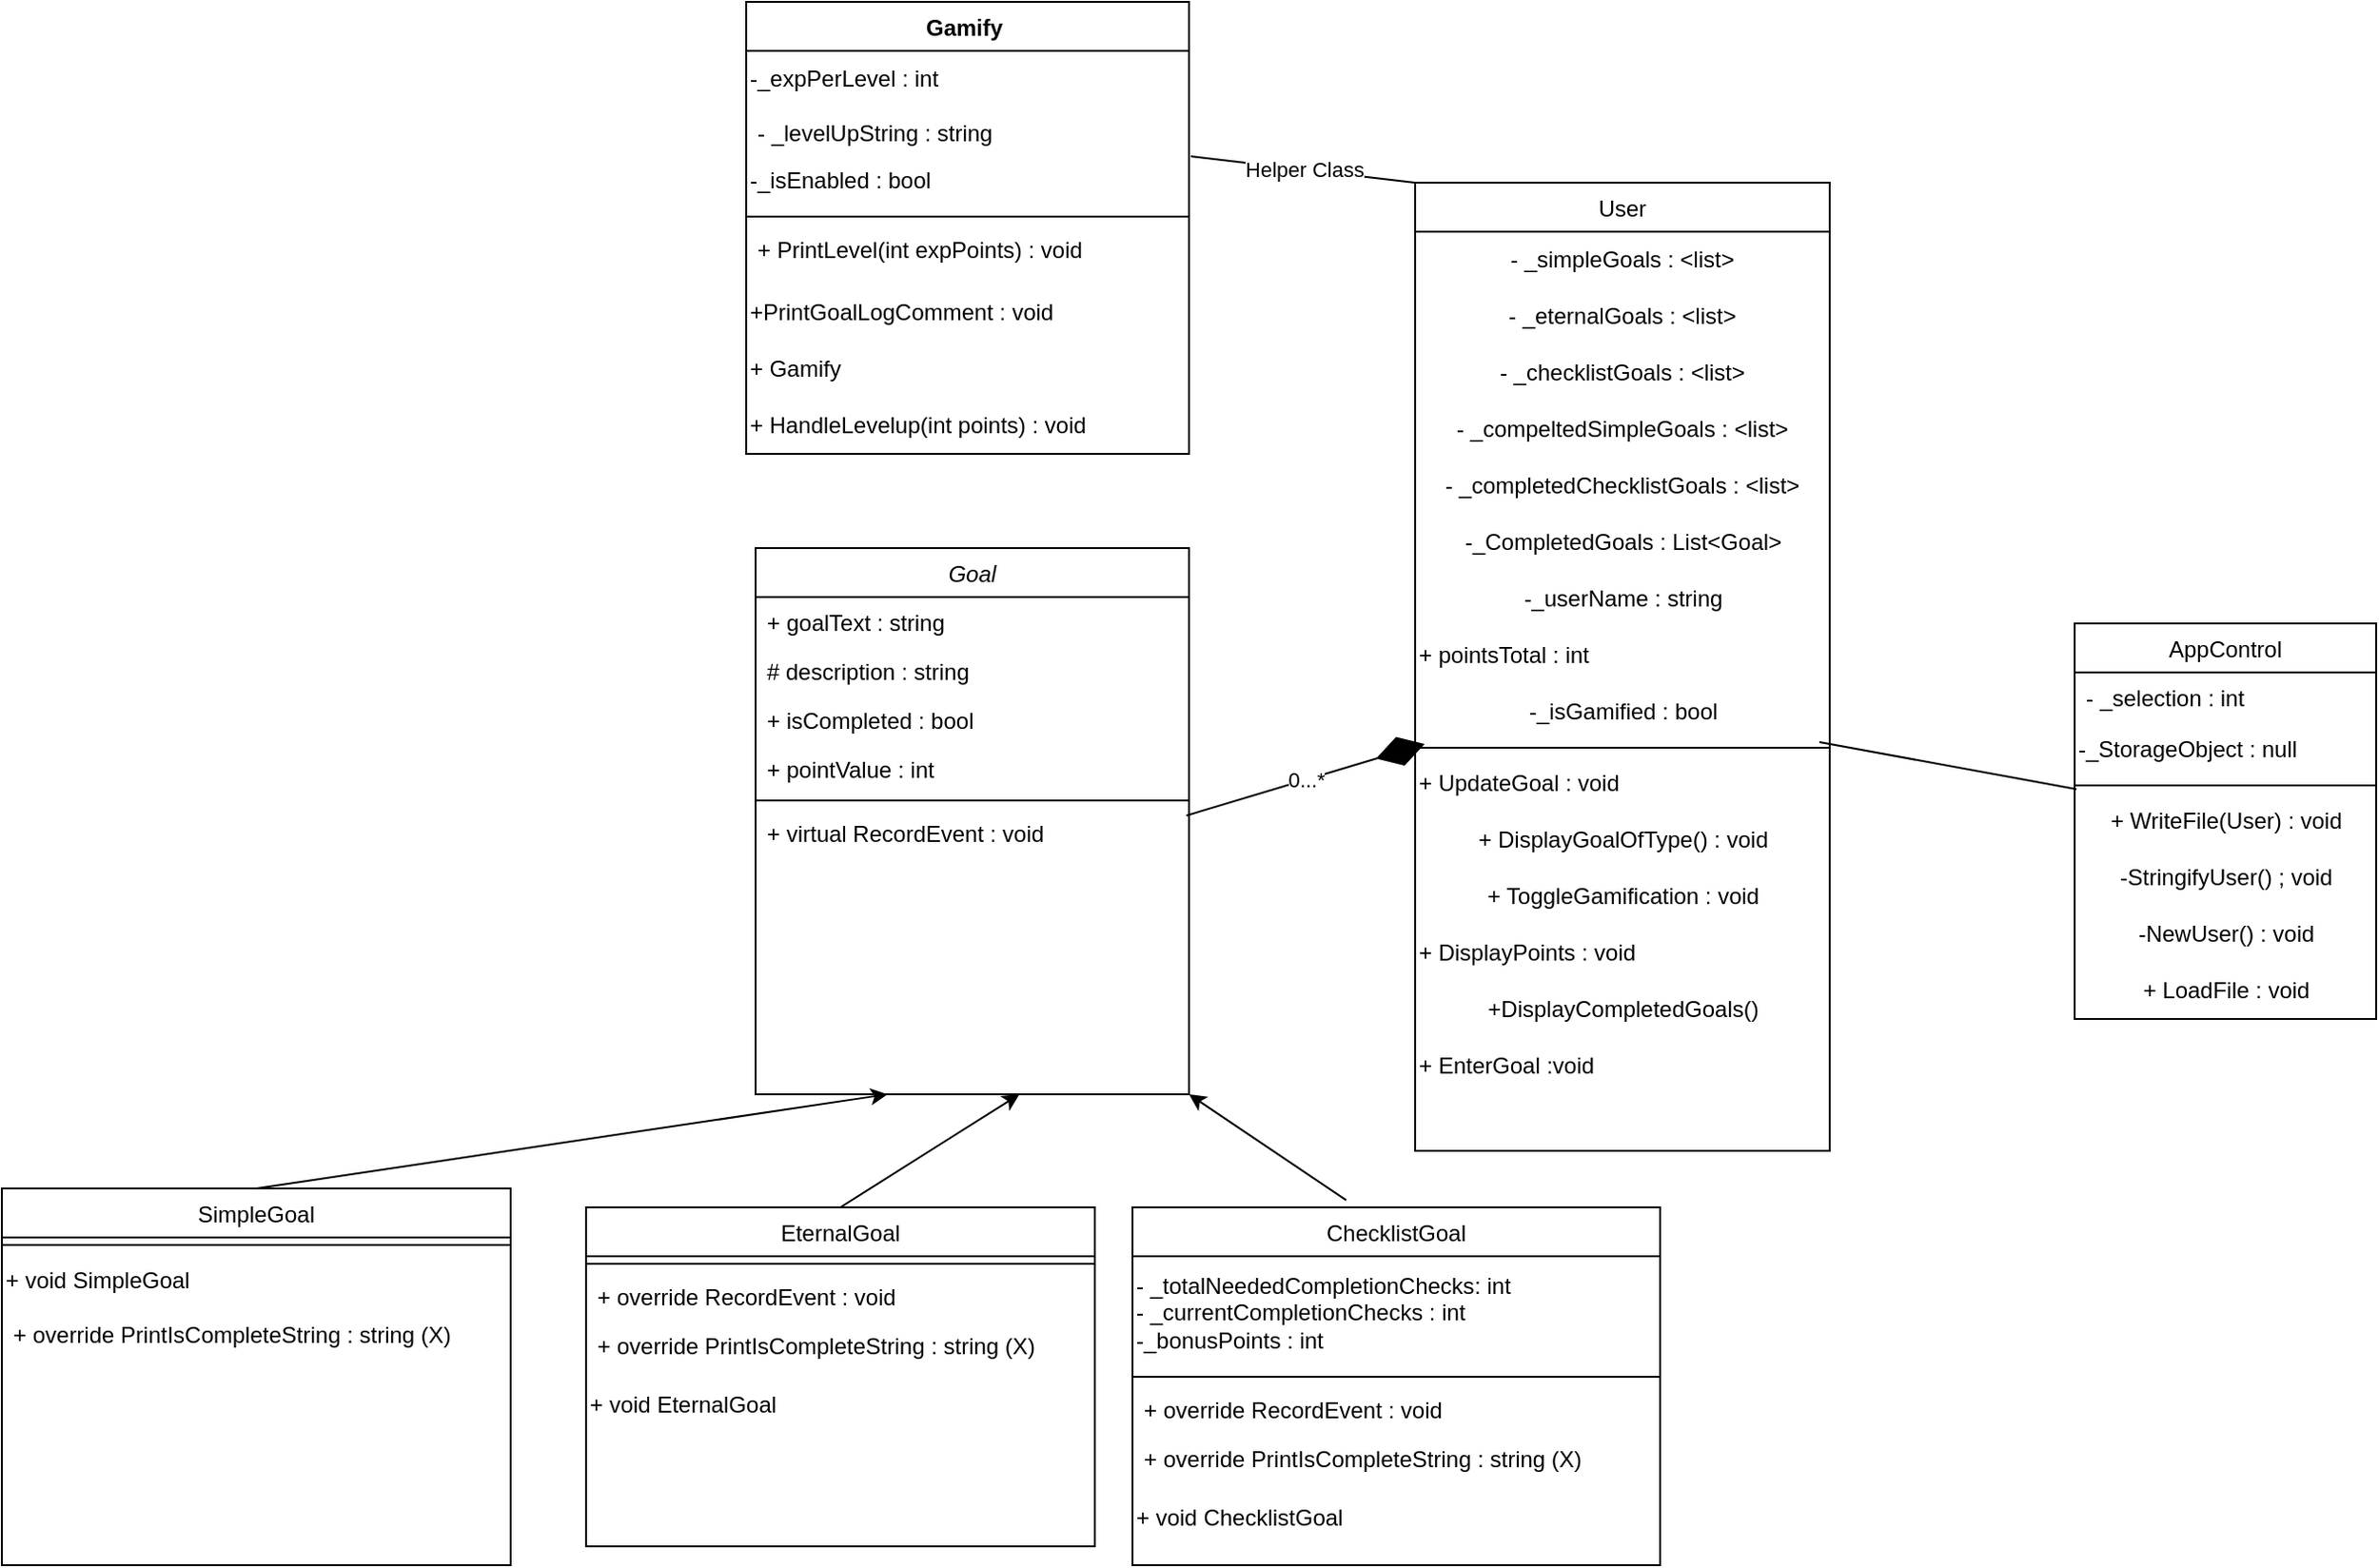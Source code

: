 <mxfile version="20.8.16" type="device"><diagram id="C5RBs43oDa-KdzZeNtuy" name="Page-1"><mxGraphModel dx="1556" dy="1890" grid="1" gridSize="10" guides="1" tooltips="1" connect="1" arrows="1" fold="1" page="1" pageScale="1" pageWidth="827" pageHeight="1169" math="0" shadow="0"><root><mxCell id="WIyWlLk6GJQsqaUBKTNV-0"/><mxCell id="WIyWlLk6GJQsqaUBKTNV-1" parent="WIyWlLk6GJQsqaUBKTNV-0"/><mxCell id="zkfFHV4jXpPFQw0GAbJ--0" value="Goal" style="swimlane;fontStyle=2;align=center;verticalAlign=top;childLayout=stackLayout;horizontal=1;startSize=26;horizontalStack=0;resizeParent=1;resizeLast=0;collapsible=1;marginBottom=0;rounded=0;shadow=0;strokeWidth=1;" parent="WIyWlLk6GJQsqaUBKTNV-1" vertex="1"><mxGeometry x="100" y="100" width="230" height="290" as="geometry"><mxRectangle x="220" y="120" width="160" height="26" as="alternateBounds"/></mxGeometry></mxCell><mxCell id="zkfFHV4jXpPFQw0GAbJ--1" value="+ goalText : string" style="text;align=left;verticalAlign=top;spacingLeft=4;spacingRight=4;overflow=hidden;rotatable=0;points=[[0,0.5],[1,0.5]];portConstraint=eastwest;" parent="zkfFHV4jXpPFQw0GAbJ--0" vertex="1"><mxGeometry y="26" width="230" height="26" as="geometry"/></mxCell><mxCell id="zkfFHV4jXpPFQw0GAbJ--2" value="# description : string" style="text;align=left;verticalAlign=top;spacingLeft=4;spacingRight=4;overflow=hidden;rotatable=0;points=[[0,0.5],[1,0.5]];portConstraint=eastwest;rounded=0;shadow=0;html=0;" parent="zkfFHV4jXpPFQw0GAbJ--0" vertex="1"><mxGeometry y="52" width="230" height="26" as="geometry"/></mxCell><mxCell id="zkfFHV4jXpPFQw0GAbJ--3" value="+ isCompleted : bool" style="text;align=left;verticalAlign=top;spacingLeft=4;spacingRight=4;overflow=hidden;rotatable=0;points=[[0,0.5],[1,0.5]];portConstraint=eastwest;rounded=0;shadow=0;html=0;" parent="zkfFHV4jXpPFQw0GAbJ--0" vertex="1"><mxGeometry y="78" width="230" height="26" as="geometry"/></mxCell><mxCell id="_ifxShWQT4Q2dJpy1fx1-0" value="+ pointValue : int" style="text;align=left;verticalAlign=top;spacingLeft=4;spacingRight=4;overflow=hidden;rotatable=0;points=[[0,0.5],[1,0.5]];portConstraint=eastwest;rounded=0;shadow=0;html=0;" parent="zkfFHV4jXpPFQw0GAbJ--0" vertex="1"><mxGeometry y="104" width="230" height="26" as="geometry"/></mxCell><mxCell id="zkfFHV4jXpPFQw0GAbJ--4" value="" style="line;html=1;strokeWidth=1;align=left;verticalAlign=middle;spacingTop=-1;spacingLeft=3;spacingRight=3;rotatable=0;labelPosition=right;points=[];portConstraint=eastwest;" parent="zkfFHV4jXpPFQw0GAbJ--0" vertex="1"><mxGeometry y="130" width="230" height="8" as="geometry"/></mxCell><mxCell id="zkfFHV4jXpPFQw0GAbJ--5" value="+ virtual RecordEvent : void" style="text;align=left;verticalAlign=top;spacingLeft=4;spacingRight=4;overflow=hidden;rotatable=0;points=[[0,0.5],[1,0.5]];portConstraint=eastwest;" parent="zkfFHV4jXpPFQw0GAbJ--0" vertex="1"><mxGeometry y="138" width="230" height="26" as="geometry"/></mxCell><mxCell id="zkfFHV4jXpPFQw0GAbJ--6" value="SimpleGoal" style="swimlane;fontStyle=0;align=center;verticalAlign=top;childLayout=stackLayout;horizontal=1;startSize=26;horizontalStack=0;resizeParent=1;resizeLast=0;collapsible=1;marginBottom=0;rounded=0;shadow=0;strokeWidth=1;" parent="WIyWlLk6GJQsqaUBKTNV-1" vertex="1"><mxGeometry x="-300" y="440" width="270" height="200" as="geometry"><mxRectangle x="130" y="380" width="160" height="26" as="alternateBounds"/></mxGeometry></mxCell><mxCell id="zkfFHV4jXpPFQw0GAbJ--9" value="" style="line;html=1;strokeWidth=1;align=left;verticalAlign=middle;spacingTop=-1;spacingLeft=3;spacingRight=3;rotatable=0;labelPosition=right;points=[];portConstraint=eastwest;" parent="zkfFHV4jXpPFQw0GAbJ--6" vertex="1"><mxGeometry y="26" width="270" height="8" as="geometry"/></mxCell><mxCell id="cuyV9CwbUieI5pDrCBcZ-18" value="+ void SimpleGoal" style="text;html=1;align=left;verticalAlign=middle;resizable=0;points=[];autosize=1;strokeColor=none;fillColor=none;" parent="zkfFHV4jXpPFQw0GAbJ--6" vertex="1"><mxGeometry y="34" width="270" height="30" as="geometry"/></mxCell><mxCell id="rXGiOLtF5UAOlTbNId0P-4" value="+ override PrintIsCompleteString : string (X)" style="text;align=left;verticalAlign=top;spacingLeft=4;spacingRight=4;overflow=hidden;rotatable=0;points=[[0,0.5],[1,0.5]];portConstraint=eastwest;" vertex="1" parent="zkfFHV4jXpPFQw0GAbJ--6"><mxGeometry y="64" width="270" height="30" as="geometry"/></mxCell><mxCell id="zkfFHV4jXpPFQw0GAbJ--13" value="ChecklistGoal" style="swimlane;fontStyle=0;align=center;verticalAlign=top;childLayout=stackLayout;horizontal=1;startSize=26;horizontalStack=0;resizeParent=1;resizeLast=0;collapsible=1;marginBottom=0;rounded=0;shadow=0;strokeWidth=1;" parent="WIyWlLk6GJQsqaUBKTNV-1" vertex="1"><mxGeometry x="300" y="450" width="280" height="190" as="geometry"><mxRectangle x="340" y="380" width="170" height="26" as="alternateBounds"/></mxGeometry></mxCell><mxCell id="cuyV9CwbUieI5pDrCBcZ-4" value="-&amp;nbsp;_totalNeededCompletionChecks&lt;span style=&quot;background-color: initial;&quot;&gt;: int&lt;/span&gt;&lt;br&gt;- _currentCompletionChecks&amp;nbsp;: int&lt;br&gt;-_bonusPoints : int" style="text;html=1;align=left;verticalAlign=middle;resizable=0;points=[];autosize=1;strokeColor=none;fillColor=none;" parent="zkfFHV4jXpPFQw0GAbJ--13" vertex="1"><mxGeometry y="26" width="280" height="60" as="geometry"/></mxCell><mxCell id="cuyV9CwbUieI5pDrCBcZ-15" value="" style="line;strokeWidth=1;fillColor=none;align=left;verticalAlign=middle;spacingTop=-1;spacingLeft=3;spacingRight=3;rotatable=0;labelPosition=right;points=[];portConstraint=eastwest;strokeColor=inherit;" parent="zkfFHV4jXpPFQw0GAbJ--13" vertex="1"><mxGeometry y="86" width="280" height="8" as="geometry"/></mxCell><mxCell id="cuyV9CwbUieI5pDrCBcZ-13" value="+ override RecordEvent : void" style="text;align=left;verticalAlign=top;spacingLeft=4;spacingRight=4;overflow=hidden;rotatable=0;points=[[0,0.5],[1,0.5]];portConstraint=eastwest;" parent="zkfFHV4jXpPFQw0GAbJ--13" vertex="1"><mxGeometry y="94" width="280" height="26" as="geometry"/></mxCell><mxCell id="cuyV9CwbUieI5pDrCBcZ-14" value="+ override PrintIsCompleteString : string (X)" style="text;align=left;verticalAlign=top;spacingLeft=4;spacingRight=4;overflow=hidden;rotatable=0;points=[[0,0.5],[1,0.5]];portConstraint=eastwest;" parent="zkfFHV4jXpPFQw0GAbJ--13" vertex="1"><mxGeometry y="120" width="280" height="30" as="geometry"/></mxCell><mxCell id="cuyV9CwbUieI5pDrCBcZ-17" value="+ void ChecklistGoal" style="text;html=1;align=left;verticalAlign=middle;resizable=0;points=[];autosize=1;strokeColor=none;fillColor=none;" parent="zkfFHV4jXpPFQw0GAbJ--13" vertex="1"><mxGeometry y="150" width="280" height="30" as="geometry"/></mxCell><mxCell id="_ifxShWQT4Q2dJpy1fx1-2" value="User" style="swimlane;fontStyle=0;align=center;verticalAlign=top;childLayout=stackLayout;horizontal=1;startSize=26;horizontalStack=0;resizeParent=1;resizeLast=0;collapsible=1;marginBottom=0;rounded=0;shadow=0;strokeWidth=1;" parent="WIyWlLk6GJQsqaUBKTNV-1" vertex="1"><mxGeometry x="450" y="-94" width="220" height="514" as="geometry"><mxRectangle x="220" y="120" width="160" height="26" as="alternateBounds"/></mxGeometry></mxCell><mxCell id="_ifxShWQT4Q2dJpy1fx1-31" value="- _simpleGoals : &amp;lt;list&amp;gt;" style="text;html=1;strokeColor=none;fillColor=none;align=center;verticalAlign=middle;whiteSpace=wrap;rounded=0;movable=1;resizable=1;rotatable=1;deletable=1;editable=1;connectable=1;" parent="_ifxShWQT4Q2dJpy1fx1-2" vertex="1"><mxGeometry y="26" width="220" height="30" as="geometry"/></mxCell><mxCell id="_ifxShWQT4Q2dJpy1fx1-34" value="- _eternalGoals : &amp;lt;list&amp;gt;" style="text;html=1;strokeColor=none;fillColor=none;align=center;verticalAlign=middle;whiteSpace=wrap;rounded=0;movable=1;resizable=1;rotatable=1;deletable=1;editable=1;connectable=1;" parent="_ifxShWQT4Q2dJpy1fx1-2" vertex="1"><mxGeometry y="56" width="220" height="30" as="geometry"/></mxCell><mxCell id="_ifxShWQT4Q2dJpy1fx1-35" value="- _checklistGoals : &amp;lt;list&amp;gt;" style="text;html=1;strokeColor=none;fillColor=none;align=center;verticalAlign=middle;whiteSpace=wrap;rounded=0;movable=1;resizable=1;rotatable=1;deletable=1;editable=1;connectable=1;" parent="_ifxShWQT4Q2dJpy1fx1-2" vertex="1"><mxGeometry y="86" width="220" height="30" as="geometry"/></mxCell><mxCell id="rXGiOLtF5UAOlTbNId0P-7" value="- _compeltedSimpleGoals : &amp;lt;list&amp;gt;" style="text;html=1;strokeColor=none;fillColor=none;align=center;verticalAlign=middle;whiteSpace=wrap;rounded=0;movable=1;resizable=1;rotatable=1;deletable=1;editable=1;connectable=1;" vertex="1" parent="_ifxShWQT4Q2dJpy1fx1-2"><mxGeometry y="116" width="220" height="30" as="geometry"/></mxCell><mxCell id="rXGiOLtF5UAOlTbNId0P-9" value="- _completedChecklistGoals : &amp;lt;list&amp;gt;" style="text;html=1;strokeColor=none;fillColor=none;align=center;verticalAlign=middle;whiteSpace=wrap;rounded=0;movable=1;resizable=1;rotatable=1;deletable=1;editable=1;connectable=1;" vertex="1" parent="_ifxShWQT4Q2dJpy1fx1-2"><mxGeometry y="146" width="220" height="30" as="geometry"/></mxCell><mxCell id="rXGiOLtF5UAOlTbNId0P-5" value="-_CompletedGoals : List&amp;lt;Goal&amp;gt;" style="text;html=1;align=center;verticalAlign=middle;resizable=0;points=[];autosize=1;strokeColor=none;fillColor=none;" vertex="1" parent="_ifxShWQT4Q2dJpy1fx1-2"><mxGeometry y="176" width="220" height="30" as="geometry"/></mxCell><mxCell id="rXGiOLtF5UAOlTbNId0P-2" value="-_userName : string" style="text;html=1;align=center;verticalAlign=middle;resizable=0;points=[];autosize=1;strokeColor=none;fillColor=none;" vertex="1" parent="_ifxShWQT4Q2dJpy1fx1-2"><mxGeometry y="206" width="220" height="30" as="geometry"/></mxCell><mxCell id="_ifxShWQT4Q2dJpy1fx1-36" value="+ pointsTotal : int" style="text;html=1;strokeColor=none;fillColor=none;align=left;verticalAlign=middle;whiteSpace=wrap;rounded=0;movable=1;resizable=1;rotatable=1;deletable=1;editable=1;connectable=1;" parent="_ifxShWQT4Q2dJpy1fx1-2" vertex="1"><mxGeometry y="236" width="220" height="30" as="geometry"/></mxCell><mxCell id="rXGiOLtF5UAOlTbNId0P-0" value="-_isGamified : bool" style="text;html=1;align=center;verticalAlign=middle;resizable=0;points=[];autosize=1;strokeColor=none;fillColor=none;" vertex="1" parent="_ifxShWQT4Q2dJpy1fx1-2"><mxGeometry y="266" width="220" height="30" as="geometry"/></mxCell><mxCell id="_ifxShWQT4Q2dJpy1fx1-8" value="" style="line;html=1;strokeWidth=1;align=left;verticalAlign=middle;spacingTop=-1;spacingLeft=3;spacingRight=3;rotatable=0;labelPosition=right;points=[];portConstraint=eastwest;" parent="_ifxShWQT4Q2dJpy1fx1-2" vertex="1"><mxGeometry y="296" width="220" height="8" as="geometry"/></mxCell><mxCell id="_ifxShWQT4Q2dJpy1fx1-39" value="+ UpdateGoal : void" style="text;html=1;strokeColor=none;fillColor=none;align=left;verticalAlign=middle;whiteSpace=wrap;rounded=0;" parent="_ifxShWQT4Q2dJpy1fx1-2" vertex="1"><mxGeometry y="304" width="220" height="30" as="geometry"/></mxCell><mxCell id="cuyV9CwbUieI5pDrCBcZ-7" value="+ DisplayGoalOfType() : void" style="text;html=1;align=center;verticalAlign=middle;resizable=0;points=[];autosize=1;strokeColor=none;fillColor=none;" parent="_ifxShWQT4Q2dJpy1fx1-2" vertex="1"><mxGeometry y="334" width="220" height="30" as="geometry"/></mxCell><mxCell id="rXGiOLtF5UAOlTbNId0P-10" value="+ ToggleGamification : void" style="text;html=1;align=center;verticalAlign=middle;resizable=0;points=[];autosize=1;strokeColor=none;fillColor=none;" vertex="1" parent="_ifxShWQT4Q2dJpy1fx1-2"><mxGeometry y="364" width="220" height="30" as="geometry"/></mxCell><mxCell id="cuyV9CwbUieI5pDrCBcZ-6" value="+ DisplayPoints : void" style="text;html=1;align=left;verticalAlign=middle;resizable=0;points=[];autosize=1;strokeColor=none;fillColor=none;" parent="_ifxShWQT4Q2dJpy1fx1-2" vertex="1"><mxGeometry y="394" width="220" height="30" as="geometry"/></mxCell><mxCell id="rXGiOLtF5UAOlTbNId0P-6" value="+DisplayCompletedGoals()" style="text;html=1;align=center;verticalAlign=middle;resizable=0;points=[];autosize=1;strokeColor=none;fillColor=none;" vertex="1" parent="_ifxShWQT4Q2dJpy1fx1-2"><mxGeometry y="424" width="220" height="30" as="geometry"/></mxCell><mxCell id="_ifxShWQT4Q2dJpy1fx1-38" value="+ EnterGoal :void" style="text;html=1;strokeColor=none;fillColor=none;align=left;verticalAlign=middle;whiteSpace=wrap;rounded=0;" parent="_ifxShWQT4Q2dJpy1fx1-2" vertex="1"><mxGeometry y="454" width="220" height="30" as="geometry"/></mxCell><mxCell id="_ifxShWQT4Q2dJpy1fx1-13" value="AppControl" style="swimlane;fontStyle=0;align=center;verticalAlign=top;childLayout=stackLayout;horizontal=1;startSize=26;horizontalStack=0;resizeParent=1;resizeLast=0;collapsible=1;marginBottom=0;rounded=0;shadow=0;strokeWidth=1;" parent="WIyWlLk6GJQsqaUBKTNV-1" vertex="1"><mxGeometry x="800" y="140" width="160" height="210" as="geometry"><mxRectangle x="220" y="120" width="160" height="26" as="alternateBounds"/></mxGeometry></mxCell><mxCell id="_ifxShWQT4Q2dJpy1fx1-14" value="- _selection : int" style="text;align=left;verticalAlign=top;spacingLeft=4;spacingRight=4;overflow=hidden;rotatable=0;points=[[0,0.5],[1,0.5]];portConstraint=eastwest;" parent="_ifxShWQT4Q2dJpy1fx1-13" vertex="1"><mxGeometry y="26" width="160" height="26" as="geometry"/></mxCell><mxCell id="cuyV9CwbUieI5pDrCBcZ-32" value="-_StorageObject : null" style="text;html=1;align=left;verticalAlign=middle;resizable=0;points=[];autosize=1;strokeColor=none;fillColor=none;" parent="_ifxShWQT4Q2dJpy1fx1-13" vertex="1"><mxGeometry y="52" width="160" height="30" as="geometry"/></mxCell><mxCell id="_ifxShWQT4Q2dJpy1fx1-33" value="" style="line;strokeWidth=1;fillColor=none;align=left;verticalAlign=middle;spacingTop=-1;spacingLeft=3;spacingRight=3;rotatable=0;labelPosition=right;points=[];portConstraint=eastwest;strokeColor=inherit;" parent="_ifxShWQT4Q2dJpy1fx1-13" vertex="1"><mxGeometry y="82" width="160" height="8" as="geometry"/></mxCell><mxCell id="_ifxShWQT4Q2dJpy1fx1-10" value="+ WriteFile(User) : void" style="text;html=1;align=center;verticalAlign=middle;resizable=0;points=[];autosize=1;strokeColor=none;fillColor=none;" parent="_ifxShWQT4Q2dJpy1fx1-13" vertex="1"><mxGeometry y="90" width="160" height="30" as="geometry"/></mxCell><mxCell id="cuyV9CwbUieI5pDrCBcZ-31" value="-StringifyUser() ; void" style="text;html=1;align=center;verticalAlign=middle;resizable=0;points=[];autosize=1;strokeColor=none;fillColor=none;" parent="_ifxShWQT4Q2dJpy1fx1-13" vertex="1"><mxGeometry y="120" width="160" height="30" as="geometry"/></mxCell><mxCell id="rXGiOLtF5UAOlTbNId0P-3" value="-NewUser() : void" style="text;html=1;align=center;verticalAlign=middle;resizable=0;points=[];autosize=1;strokeColor=none;fillColor=none;" vertex="1" parent="_ifxShWQT4Q2dJpy1fx1-13"><mxGeometry y="150" width="160" height="30" as="geometry"/></mxCell><mxCell id="_ifxShWQT4Q2dJpy1fx1-11" value="+ LoadFile : void" style="text;html=1;align=center;verticalAlign=middle;resizable=0;points=[];autosize=1;strokeColor=none;fillColor=none;" parent="_ifxShWQT4Q2dJpy1fx1-13" vertex="1"><mxGeometry y="180" width="160" height="30" as="geometry"/></mxCell><mxCell id="_ifxShWQT4Q2dJpy1fx1-23" value="EternalGoal" style="swimlane;fontStyle=0;align=center;verticalAlign=top;childLayout=stackLayout;horizontal=1;startSize=26;horizontalStack=0;resizeParent=1;resizeLast=0;collapsible=1;marginBottom=0;rounded=0;shadow=0;strokeWidth=1;" parent="WIyWlLk6GJQsqaUBKTNV-1" vertex="1"><mxGeometry x="10" y="450" width="270" height="180" as="geometry"><mxRectangle x="130" y="380" width="160" height="26" as="alternateBounds"/></mxGeometry></mxCell><mxCell id="_ifxShWQT4Q2dJpy1fx1-26" value="" style="line;html=1;strokeWidth=1;align=left;verticalAlign=middle;spacingTop=-1;spacingLeft=3;spacingRight=3;rotatable=0;labelPosition=right;points=[];portConstraint=eastwest;" parent="_ifxShWQT4Q2dJpy1fx1-23" vertex="1"><mxGeometry y="26" width="270" height="8" as="geometry"/></mxCell><mxCell id="cuyV9CwbUieI5pDrCBcZ-9" value="+ override RecordEvent : void" style="text;align=left;verticalAlign=top;spacingLeft=4;spacingRight=4;overflow=hidden;rotatable=0;points=[[0,0.5],[1,0.5]];portConstraint=eastwest;" parent="_ifxShWQT4Q2dJpy1fx1-23" vertex="1"><mxGeometry y="34" width="270" height="26" as="geometry"/></mxCell><mxCell id="cuyV9CwbUieI5pDrCBcZ-10" value="+ override PrintIsCompleteString : string (X)" style="text;align=left;verticalAlign=top;spacingLeft=4;spacingRight=4;overflow=hidden;rotatable=0;points=[[0,0.5],[1,0.5]];portConstraint=eastwest;" parent="_ifxShWQT4Q2dJpy1fx1-23" vertex="1"><mxGeometry y="60" width="270" height="30" as="geometry"/></mxCell><mxCell id="cuyV9CwbUieI5pDrCBcZ-16" value="+ void EternalGoal" style="text;html=1;align=left;verticalAlign=middle;resizable=0;points=[];autosize=1;strokeColor=none;fillColor=none;" parent="_ifxShWQT4Q2dJpy1fx1-23" vertex="1"><mxGeometry y="90" width="270" height="30" as="geometry"/></mxCell><mxCell id="_ifxShWQT4Q2dJpy1fx1-40" value="" style="endArrow=classic;html=1;rounded=0;exitX=0.5;exitY=0;exitDx=0;exitDy=0;" parent="WIyWlLk6GJQsqaUBKTNV-1" source="zkfFHV4jXpPFQw0GAbJ--6" edge="1"><mxGeometry width="50" height="50" relative="1" as="geometry"><mxPoint x="120" y="440" as="sourcePoint"/><mxPoint x="170" y="390" as="targetPoint"/></mxGeometry></mxCell><mxCell id="_ifxShWQT4Q2dJpy1fx1-41" value="" style="endArrow=classic;html=1;rounded=0;exitX=0.5;exitY=0;exitDx=0;exitDy=0;" parent="WIyWlLk6GJQsqaUBKTNV-1" source="_ifxShWQT4Q2dJpy1fx1-23" edge="1"><mxGeometry width="50" height="50" relative="1" as="geometry"><mxPoint x="190" y="440.0" as="sourcePoint"/><mxPoint x="240" y="390.0" as="targetPoint"/></mxGeometry></mxCell><mxCell id="_ifxShWQT4Q2dJpy1fx1-42" value="" style="endArrow=classic;html=1;rounded=0;exitX=0.405;exitY=-0.02;exitDx=0;exitDy=0;exitPerimeter=0;" parent="WIyWlLk6GJQsqaUBKTNV-1" source="zkfFHV4jXpPFQw0GAbJ--13" edge="1"><mxGeometry width="50" height="50" relative="1" as="geometry"><mxPoint x="330" y="440.0" as="sourcePoint"/><mxPoint x="330" y="390.0" as="targetPoint"/></mxGeometry></mxCell><mxCell id="cuyV9CwbUieI5pDrCBcZ-2" value="" style="endArrow=none;html=1;rounded=0;entryX=0.006;entryY=-0.067;entryDx=0;entryDy=0;entryPerimeter=0;exitX=0.975;exitY=0.125;exitDx=0;exitDy=0;exitPerimeter=0;" parent="WIyWlLk6GJQsqaUBKTNV-1" source="_ifxShWQT4Q2dJpy1fx1-8" target="_ifxShWQT4Q2dJpy1fx1-10" edge="1"><mxGeometry width="50" height="50" relative="1" as="geometry"><mxPoint x="550" y="250" as="sourcePoint"/><mxPoint x="600" y="200" as="targetPoint"/></mxGeometry></mxCell><mxCell id="cuyV9CwbUieI5pDrCBcZ-1" value="0...*" style="endArrow=diamondThin;endFill=1;endSize=24;html=1;rounded=0;entryX=0.023;entryY=0.25;entryDx=0;entryDy=0;exitX=0.994;exitY=0.154;exitDx=0;exitDy=0;exitPerimeter=0;entryPerimeter=0;" parent="WIyWlLk6GJQsqaUBKTNV-1" source="zkfFHV4jXpPFQw0GAbJ--5" target="_ifxShWQT4Q2dJpy1fx1-8" edge="1"><mxGeometry width="160" relative="1" as="geometry"><mxPoint x="370" y="221" as="sourcePoint"/><mxPoint x="530" y="220.5" as="targetPoint"/></mxGeometry></mxCell><mxCell id="cuyV9CwbUieI5pDrCBcZ-19" value="Gamify " style="swimlane;fontStyle=1;align=center;verticalAlign=top;childLayout=stackLayout;horizontal=1;startSize=26;horizontalStack=0;resizeParent=1;resizeParentMax=0;resizeLast=0;collapsible=1;marginBottom=0;" parent="WIyWlLk6GJQsqaUBKTNV-1" vertex="1"><mxGeometry x="95" y="-190" width="235" height="240" as="geometry"/></mxCell><mxCell id="cuyV9CwbUieI5pDrCBcZ-23" value="-_expPerLevel : int" style="text;html=1;align=left;verticalAlign=middle;resizable=0;points=[];autosize=1;strokeColor=none;fillColor=none;" parent="cuyV9CwbUieI5pDrCBcZ-19" vertex="1"><mxGeometry y="26" width="235" height="30" as="geometry"/></mxCell><mxCell id="cuyV9CwbUieI5pDrCBcZ-20" value="- _levelUpString : string" style="text;strokeColor=none;fillColor=none;align=left;verticalAlign=top;spacingLeft=4;spacingRight=4;overflow=hidden;rotatable=0;points=[[0,0.5],[1,0.5]];portConstraint=eastwest;" parent="cuyV9CwbUieI5pDrCBcZ-19" vertex="1"><mxGeometry y="56" width="235" height="24" as="geometry"/></mxCell><mxCell id="cuyV9CwbUieI5pDrCBcZ-28" value="-_isEnabled : bool" style="text;html=1;align=left;verticalAlign=middle;resizable=0;points=[];autosize=1;strokeColor=none;fillColor=none;" parent="cuyV9CwbUieI5pDrCBcZ-19" vertex="1"><mxGeometry y="80" width="235" height="30" as="geometry"/></mxCell><mxCell id="cuyV9CwbUieI5pDrCBcZ-21" value="" style="line;strokeWidth=1;fillColor=none;align=left;verticalAlign=middle;spacingTop=-1;spacingLeft=3;spacingRight=3;rotatable=0;labelPosition=right;points=[];portConstraint=eastwest;strokeColor=inherit;" parent="cuyV9CwbUieI5pDrCBcZ-19" vertex="1"><mxGeometry y="110" width="235" height="8" as="geometry"/></mxCell><mxCell id="cuyV9CwbUieI5pDrCBcZ-22" value="+ PrintLevel(int expPoints) : void" style="text;strokeColor=none;fillColor=none;align=left;verticalAlign=top;spacingLeft=4;spacingRight=4;overflow=hidden;rotatable=0;points=[[0,0.5],[1,0.5]];portConstraint=eastwest;" parent="cuyV9CwbUieI5pDrCBcZ-19" vertex="1"><mxGeometry y="118" width="235" height="32" as="geometry"/></mxCell><mxCell id="cuyV9CwbUieI5pDrCBcZ-26" value="+PrintGoalLogComment : void" style="text;html=1;align=left;verticalAlign=middle;resizable=0;points=[];autosize=1;strokeColor=none;fillColor=none;" parent="cuyV9CwbUieI5pDrCBcZ-19" vertex="1"><mxGeometry y="150" width="235" height="30" as="geometry"/></mxCell><mxCell id="rXGiOLtF5UAOlTbNId0P-1" value="+ Gamify" style="text;html=1;align=left;verticalAlign=middle;resizable=0;points=[];autosize=1;strokeColor=none;fillColor=none;" vertex="1" parent="cuyV9CwbUieI5pDrCBcZ-19"><mxGeometry y="180" width="235" height="30" as="geometry"/></mxCell><mxCell id="cuyV9CwbUieI5pDrCBcZ-24" value="+ HandleLevelup(int points) : void" style="text;html=1;align=left;verticalAlign=middle;resizable=0;points=[];autosize=1;strokeColor=none;fillColor=none;" parent="cuyV9CwbUieI5pDrCBcZ-19" vertex="1"><mxGeometry y="210" width="235" height="30" as="geometry"/></mxCell><mxCell id="cuyV9CwbUieI5pDrCBcZ-27" value="Helper Class" style="endArrow=none;html=1;rounded=0;exitX=1.004;exitY=1.083;exitDx=0;exitDy=0;exitPerimeter=0;entryX=0;entryY=0;entryDx=0;entryDy=0;" parent="WIyWlLk6GJQsqaUBKTNV-1" source="cuyV9CwbUieI5pDrCBcZ-20" target="_ifxShWQT4Q2dJpy1fx1-2" edge="1"><mxGeometry width="50" height="50" relative="1" as="geometry"><mxPoint x="-35" y="220" as="sourcePoint"/><mxPoint x="15" y="170" as="targetPoint"/></mxGeometry></mxCell></root></mxGraphModel></diagram></mxfile>